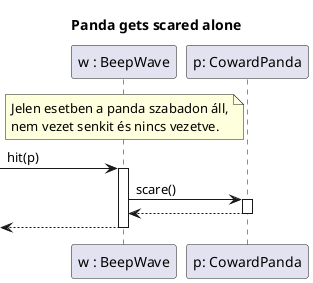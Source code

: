 @startuml
title Panda gets scared alone

participant "w : BeepWave" as w

participant "p: CowardPanda" as p2

note over w
Jelen esetben a panda szabadon áll,
nem vezet senkit és nincs vezetve.
end note

[->w: hit(p)
activate w



w->p2 ++: scare()



p2-->w --

[<-- w
deactivate w

@enduml